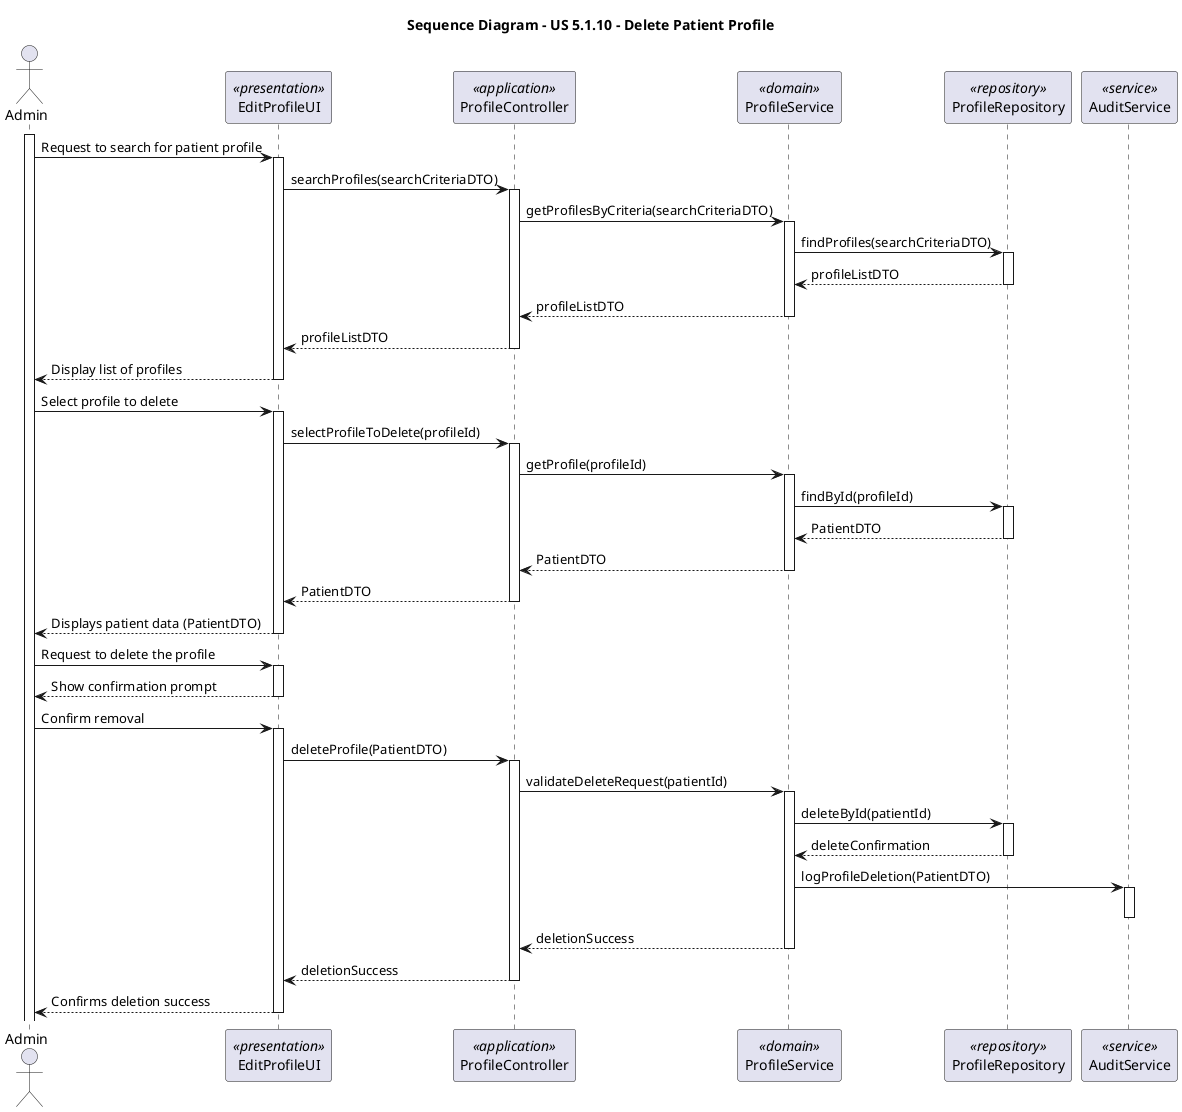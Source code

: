 @startuml
title Sequence Diagram - US 5.1.10 - Delete Patient Profile 

actor "Admin" as admin
participant "EditProfileUI" as ui <<presentation>>
participant "ProfileController" as con <<application>>
participant "ProfileService" as service <<domain>>
participant "ProfileRepository" as repo <<repository>>
participant "AuditService" as audit <<service>>

activate admin
admin -> ui: Request to search for patient profile

activate ui
ui -> con: searchProfiles(searchCriteriaDTO)
activate con

con -> service: getProfilesByCriteria(searchCriteriaDTO)
activate service

service -> repo: findProfiles(searchCriteriaDTO)
activate repo
repo --> service: profileListDTO
deactivate repo

service --> con: profileListDTO
deactivate service

con --> ui: profileListDTO
deactivate con

ui --> admin: Display list of profiles
deactivate ui

admin -> ui: Select profile to delete
activate ui
ui -> con: selectProfileToDelete(profileId)
activate con

con -> service: getProfile(profileId)
activate service

service -> repo: findById(profileId)
activate repo
repo --> service: PatientDTO
deactivate repo

service --> con: PatientDTO
deactivate service

con --> ui: PatientDTO
deactivate con

ui --> admin: Displays patient data (PatientDTO)
deactivate ui

admin -> ui: Request to delete the profile
activate ui
ui --> admin : Show confirmation prompt
deactivate ui

admin -> ui: Confirm removal
activate ui
ui -> con: deleteProfile(PatientDTO)
activate con

con -> service: validateDeleteRequest(patientId)
activate service

service -> repo: deleteById(patientId)
activate repo
repo --> service: deleteConfirmation
deactivate repo

service -> audit: logProfileDeletion(PatientDTO)
activate audit
deactivate audit


service --> con: deletionSuccess
deactivate service

con --> ui: deletionSuccess
deactivate con

ui --> admin: Confirms deletion success
deactivate ui

@enduml
